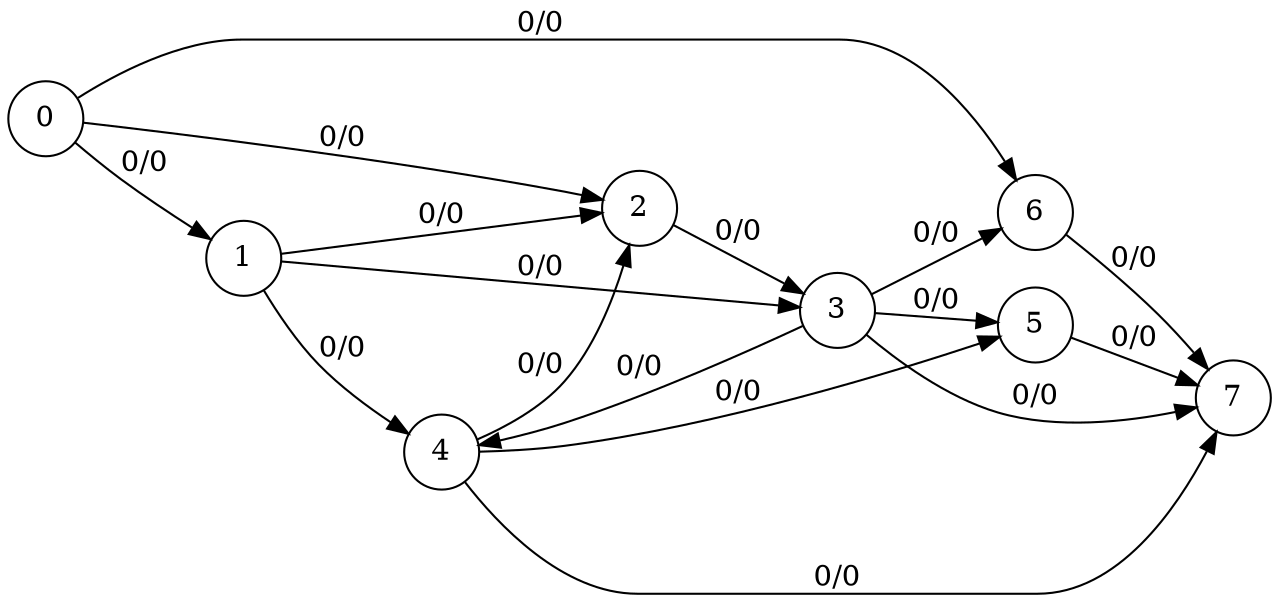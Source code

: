 digraph finite_state_machine {
	rankdir=LR;
	node [shape = circle];
	4 -> 2 [ label = "0/0" ];
	4 -> 7 [ label = "0/0" ];
	4 -> 5 [ label = "0/0" ];
	0 -> 6 [ label = "0/0" ];
	0 -> 1 [ label = "0/0" ];
	0 -> 2 [ label = "0/0" ];
	3 -> 6 [ label = "0/0" ];
	3 -> 7 [ label = "0/0" ];
	3 -> 4 [ label = "0/0" ];
	3 -> 5 [ label = "0/0" ];
	6 -> 7 [ label = "0/0" ];
	5 -> 7 [ label = "0/0" ];
	1 -> 2 [ label = "0/0" ];
	1 -> 3 [ label = "0/0" ];
	1 -> 4 [ label = "0/0" ];
	2 -> 3 [ label = "0/0" ];
}
